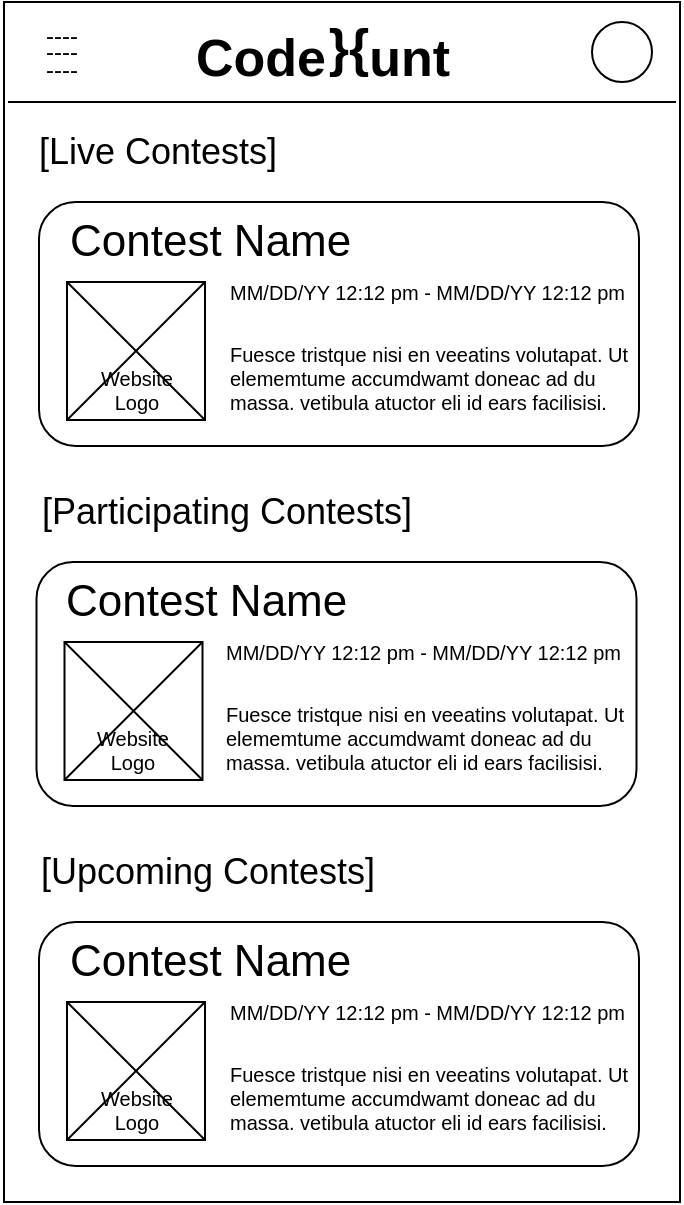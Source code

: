 <mxfile>
    <diagram id="lE065ObyA_mzmsiGlNa_" name="Page-1">
        <mxGraphModel dx="564" dy="478" grid="1" gridSize="10" guides="1" tooltips="1" connect="1" arrows="1" fold="1" page="1" pageScale="1" pageWidth="827" pageHeight="1169" math="0" shadow="0">
            <root>
                <mxCell id="0"/>
                <mxCell id="1" parent="0"/>
                <mxCell id="TRK05HxOvGJllQYXawu--2" value="" style="rounded=0;whiteSpace=wrap;html=1;" parent="1" vertex="1">
                    <mxGeometry x="116" y="70" width="338" height="600" as="geometry"/>
                </mxCell>
                <mxCell id="TRK05HxOvGJllQYXawu--3" value="" style="endArrow=none;html=1;rounded=0;" parent="1" edge="1">
                    <mxGeometry width="50" height="50" relative="1" as="geometry">
                        <mxPoint x="452" y="120" as="sourcePoint"/>
                        <mxPoint x="118" y="120" as="targetPoint"/>
                    </mxGeometry>
                </mxCell>
                <mxCell id="TRK05HxOvGJllQYXawu--4" value="Code&amp;nbsp; &amp;nbsp;unt" style="text;html=1;align=center;verticalAlign=middle;resizable=0;points=[];autosize=1;strokeColor=none;fillColor=none;fontSize=26;fontStyle=1" parent="1" vertex="1">
                    <mxGeometry x="205" y="78" width="140" height="40" as="geometry"/>
                </mxCell>
                <mxCell id="TRK05HxOvGJllQYXawu--5" value="" style="ellipse;whiteSpace=wrap;html=1;aspect=fixed;fontSize=22;" parent="1" vertex="1">
                    <mxGeometry x="410" y="80" width="30" height="30" as="geometry"/>
                </mxCell>
                <mxCell id="TRK05HxOvGJllQYXawu--29" value="}{" style="text;html=1;align=center;verticalAlign=middle;resizable=0;points=[];autosize=1;strokeColor=none;fillColor=none;fontSize=26;fontStyle=1" parent="1" vertex="1">
                    <mxGeometry x="267.66" y="73" width="40" height="40" as="geometry"/>
                </mxCell>
                <mxCell id="2" value="&lt;p style=&quot;line-height: 0.7&quot;&gt;----&lt;br&gt;----&lt;br&gt;----&lt;/p&gt;" style="text;html=1;strokeColor=none;fillColor=none;align=center;verticalAlign=middle;whiteSpace=wrap;rounded=0;" parent="1" vertex="1">
                    <mxGeometry x="130" y="80" width="30" height="30" as="geometry"/>
                </mxCell>
                <mxCell id="7" value="&lt;font style=&quot;font-size: 18px&quot;&gt;[Live Contests]&lt;/font&gt;" style="text;html=1;strokeColor=none;fillColor=none;align=center;verticalAlign=middle;whiteSpace=wrap;rounded=0;" vertex="1" parent="1">
                    <mxGeometry x="116" y="130" width="154" height="30" as="geometry"/>
                </mxCell>
                <mxCell id="11" value="" style="rounded=1;whiteSpace=wrap;html=1;fontSize=18;" vertex="1" parent="1">
                    <mxGeometry x="133.5" y="170" width="300" height="122" as="geometry"/>
                </mxCell>
                <mxCell id="12" value="&lt;font style=&quot;font-size: 22px;&quot;&gt;Contest Name&lt;/font&gt;" style="text;html=1;strokeColor=none;fillColor=none;align=left;verticalAlign=middle;whiteSpace=wrap;rounded=0;fontSize=22;" vertex="1" parent="1">
                    <mxGeometry x="146.5" y="175" width="240" height="30" as="geometry"/>
                </mxCell>
                <mxCell id="13" value="&lt;font style=&quot;font-size: 10px;&quot;&gt;MM/DD/YY 12:12 pm - MM/DD/YY 12:12 pm&lt;/font&gt;" style="text;html=1;strokeColor=none;fillColor=none;align=left;verticalAlign=middle;whiteSpace=wrap;rounded=0;fontSize=10;" vertex="1" parent="1">
                    <mxGeometry x="226.5" y="205" width="210" height="20" as="geometry"/>
                </mxCell>
                <mxCell id="14" value="Fuesce tristque nisi en veeatins volutapat. Ut elememtume accumdwamt doneac ad du massa. vetibula atuctor eli id ears facilisisi." style="text;strokeColor=none;fillColor=none;align=left;verticalAlign=middle;whiteSpace=wrap;rounded=0;fontSize=10;" vertex="1" parent="1">
                    <mxGeometry x="226.5" y="235" width="210" height="45" as="geometry"/>
                </mxCell>
                <mxCell id="15" value="Website&lt;br&gt;Logo" style="rounded=0;whiteSpace=wrap;html=1;fontFamily=Helvetica;fontSize=10;verticalAlign=bottom;" vertex="1" parent="1">
                    <mxGeometry x="147.5" y="210" width="69" height="69" as="geometry"/>
                </mxCell>
                <mxCell id="16" value="" style="endArrow=none;html=1;rounded=0;fontFamily=Helvetica;fontSize=10;exitX=0;exitY=1;exitDx=0;exitDy=0;entryX=1;entryY=0;entryDx=0;entryDy=0;" edge="1" parent="1" source="15" target="15">
                    <mxGeometry width="50" height="50" relative="1" as="geometry">
                        <mxPoint x="256.5" y="295" as="sourcePoint"/>
                        <mxPoint x="306.5" y="245" as="targetPoint"/>
                    </mxGeometry>
                </mxCell>
                <mxCell id="17" value="" style="endArrow=none;html=1;rounded=0;fontFamily=Helvetica;fontSize=10;exitX=0;exitY=0;exitDx=0;exitDy=0;entryX=1;entryY=1;entryDx=0;entryDy=0;" edge="1" parent="1" source="15" target="15">
                    <mxGeometry width="50" height="50" relative="1" as="geometry">
                        <mxPoint x="256.5" y="295" as="sourcePoint"/>
                        <mxPoint x="306.5" y="245" as="targetPoint"/>
                    </mxGeometry>
                </mxCell>
                <mxCell id="18" value="&lt;font style=&quot;font-size: 18px&quot;&gt;[Participating Contests]&lt;/font&gt;" style="text;html=1;strokeColor=none;fillColor=none;align=center;verticalAlign=middle;whiteSpace=wrap;rounded=0;" vertex="1" parent="1">
                    <mxGeometry x="114.75" y="310" width="225.25" height="30" as="geometry"/>
                </mxCell>
                <mxCell id="19" value="" style="rounded=1;whiteSpace=wrap;html=1;fontSize=18;" vertex="1" parent="1">
                    <mxGeometry x="132.25" y="350" width="300" height="122" as="geometry"/>
                </mxCell>
                <mxCell id="20" value="&lt;font style=&quot;font-size: 22px;&quot;&gt;Contest Name&lt;/font&gt;" style="text;html=1;strokeColor=none;fillColor=none;align=left;verticalAlign=middle;whiteSpace=wrap;rounded=0;fontSize=22;" vertex="1" parent="1">
                    <mxGeometry x="145.25" y="355" width="240" height="30" as="geometry"/>
                </mxCell>
                <mxCell id="21" value="&lt;font style=&quot;font-size: 10px;&quot;&gt;MM/DD/YY 12:12 pm - MM/DD/YY 12:12 pm&lt;/font&gt;" style="text;html=1;strokeColor=none;fillColor=none;align=left;verticalAlign=middle;whiteSpace=wrap;rounded=0;fontSize=10;" vertex="1" parent="1">
                    <mxGeometry x="225.25" y="385" width="210" height="20" as="geometry"/>
                </mxCell>
                <mxCell id="22" value="Fuesce tristque nisi en veeatins volutapat. Ut elememtume accumdwamt doneac ad du massa. vetibula atuctor eli id ears facilisisi." style="text;strokeColor=none;fillColor=none;align=left;verticalAlign=middle;whiteSpace=wrap;rounded=0;fontSize=10;" vertex="1" parent="1">
                    <mxGeometry x="225.25" y="415" width="210" height="45" as="geometry"/>
                </mxCell>
                <mxCell id="23" value="Website&lt;br&gt;Logo" style="rounded=0;whiteSpace=wrap;html=1;fontFamily=Helvetica;fontSize=10;verticalAlign=bottom;" vertex="1" parent="1">
                    <mxGeometry x="146.25" y="390" width="69" height="69" as="geometry"/>
                </mxCell>
                <mxCell id="24" value="" style="endArrow=none;html=1;rounded=0;fontFamily=Helvetica;fontSize=10;exitX=0;exitY=1;exitDx=0;exitDy=0;entryX=1;entryY=0;entryDx=0;entryDy=0;" edge="1" parent="1" source="23" target="23">
                    <mxGeometry width="50" height="50" relative="1" as="geometry">
                        <mxPoint x="255.25" y="475" as="sourcePoint"/>
                        <mxPoint x="305.25" y="425" as="targetPoint"/>
                    </mxGeometry>
                </mxCell>
                <mxCell id="25" value="" style="endArrow=none;html=1;rounded=0;fontFamily=Helvetica;fontSize=10;exitX=0;exitY=0;exitDx=0;exitDy=0;entryX=1;entryY=1;entryDx=0;entryDy=0;" edge="1" parent="1" source="23" target="23">
                    <mxGeometry width="50" height="50" relative="1" as="geometry">
                        <mxPoint x="255.25" y="475" as="sourcePoint"/>
                        <mxPoint x="305.25" y="425" as="targetPoint"/>
                    </mxGeometry>
                </mxCell>
                <mxCell id="26" value="&lt;font style=&quot;font-size: 18px&quot;&gt;[Upcoming Contests]&lt;/font&gt;" style="text;html=1;strokeColor=none;fillColor=none;align=center;verticalAlign=middle;whiteSpace=wrap;rounded=0;" vertex="1" parent="1">
                    <mxGeometry x="116" y="490" width="204" height="30" as="geometry"/>
                </mxCell>
                <mxCell id="27" value="" style="rounded=1;whiteSpace=wrap;html=1;fontSize=18;" vertex="1" parent="1">
                    <mxGeometry x="133.5" y="530" width="300" height="122" as="geometry"/>
                </mxCell>
                <mxCell id="28" value="&lt;font style=&quot;font-size: 22px;&quot;&gt;Contest Name&lt;/font&gt;" style="text;html=1;strokeColor=none;fillColor=none;align=left;verticalAlign=middle;whiteSpace=wrap;rounded=0;fontSize=22;" vertex="1" parent="1">
                    <mxGeometry x="146.5" y="535" width="240" height="30" as="geometry"/>
                </mxCell>
                <mxCell id="29" value="&lt;font style=&quot;font-size: 10px;&quot;&gt;MM/DD/YY 12:12 pm - MM/DD/YY 12:12 pm&lt;/font&gt;" style="text;html=1;strokeColor=none;fillColor=none;align=left;verticalAlign=middle;whiteSpace=wrap;rounded=0;fontSize=10;" vertex="1" parent="1">
                    <mxGeometry x="226.5" y="565" width="210" height="20" as="geometry"/>
                </mxCell>
                <mxCell id="30" value="Fuesce tristque nisi en veeatins volutapat. Ut elememtume accumdwamt doneac ad du massa. vetibula atuctor eli id ears facilisisi." style="text;strokeColor=none;fillColor=none;align=left;verticalAlign=middle;whiteSpace=wrap;rounded=0;fontSize=10;" vertex="1" parent="1">
                    <mxGeometry x="226.5" y="595" width="210" height="45" as="geometry"/>
                </mxCell>
                <mxCell id="31" value="Website&lt;br&gt;Logo" style="rounded=0;whiteSpace=wrap;html=1;fontFamily=Helvetica;fontSize=10;verticalAlign=bottom;" vertex="1" parent="1">
                    <mxGeometry x="147.5" y="570" width="69" height="69" as="geometry"/>
                </mxCell>
                <mxCell id="32" value="" style="endArrow=none;html=1;rounded=0;fontFamily=Helvetica;fontSize=10;exitX=0;exitY=1;exitDx=0;exitDy=0;entryX=1;entryY=0;entryDx=0;entryDy=0;" edge="1" parent="1" source="31" target="31">
                    <mxGeometry width="50" height="50" relative="1" as="geometry">
                        <mxPoint x="256.5" y="655" as="sourcePoint"/>
                        <mxPoint x="306.5" y="605" as="targetPoint"/>
                    </mxGeometry>
                </mxCell>
                <mxCell id="33" value="" style="endArrow=none;html=1;rounded=0;fontFamily=Helvetica;fontSize=10;exitX=0;exitY=0;exitDx=0;exitDy=0;entryX=1;entryY=1;entryDx=0;entryDy=0;" edge="1" parent="1" source="31" target="31">
                    <mxGeometry width="50" height="50" relative="1" as="geometry">
                        <mxPoint x="256.5" y="655" as="sourcePoint"/>
                        <mxPoint x="306.5" y="605" as="targetPoint"/>
                    </mxGeometry>
                </mxCell>
            </root>
        </mxGraphModel>
    </diagram>
</mxfile>
